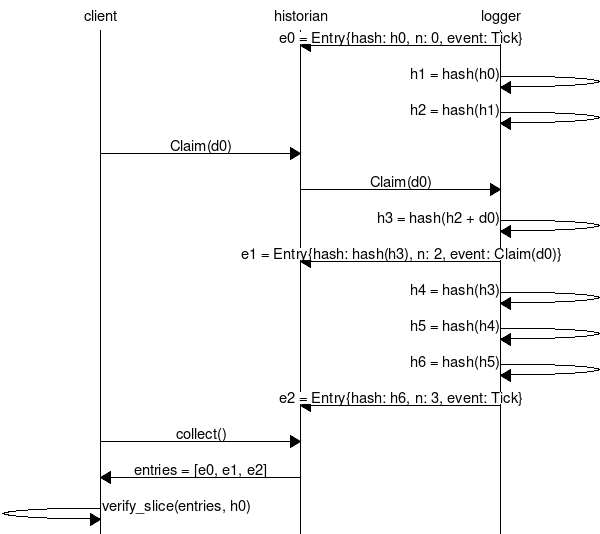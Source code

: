 msc {
  client,historian,logger;

  logger=>historian [ label = "e0 = Entry{hash: h0, n: 0, event: Tick}" ] ;
  logger=>logger [ label = "h1 = hash(h0)" ] ;
  logger=>logger [ label = "h2 = hash(h1)" ] ;
  client=>historian [ label = "Claim(d0)" ] ;
  historian=>logger [ label = "Claim(d0)" ] ;
  logger=>logger [ label = "h3 = hash(h2 + d0)" ] ;
  logger=>historian [ label = "e1 = Entry{hash: hash(h3), n: 2, event: Claim(d0)}" ] ;
  logger=>logger [ label = "h4 = hash(h3)" ] ;
  logger=>logger [ label = "h5 = hash(h4)" ] ;
  logger=>logger [ label = "h6 = hash(h5)" ] ;
  logger=>historian [ label = "e2 = Entry{hash: h6, n: 3, event: Tick}" ] ;
  client=>historian [ label = "collect()" ] ;
  historian=>client [ label = "entries = [e0, e1, e2]" ] ;
  client=>client [ label = "verify_slice(entries, h0)" ] ;
}
